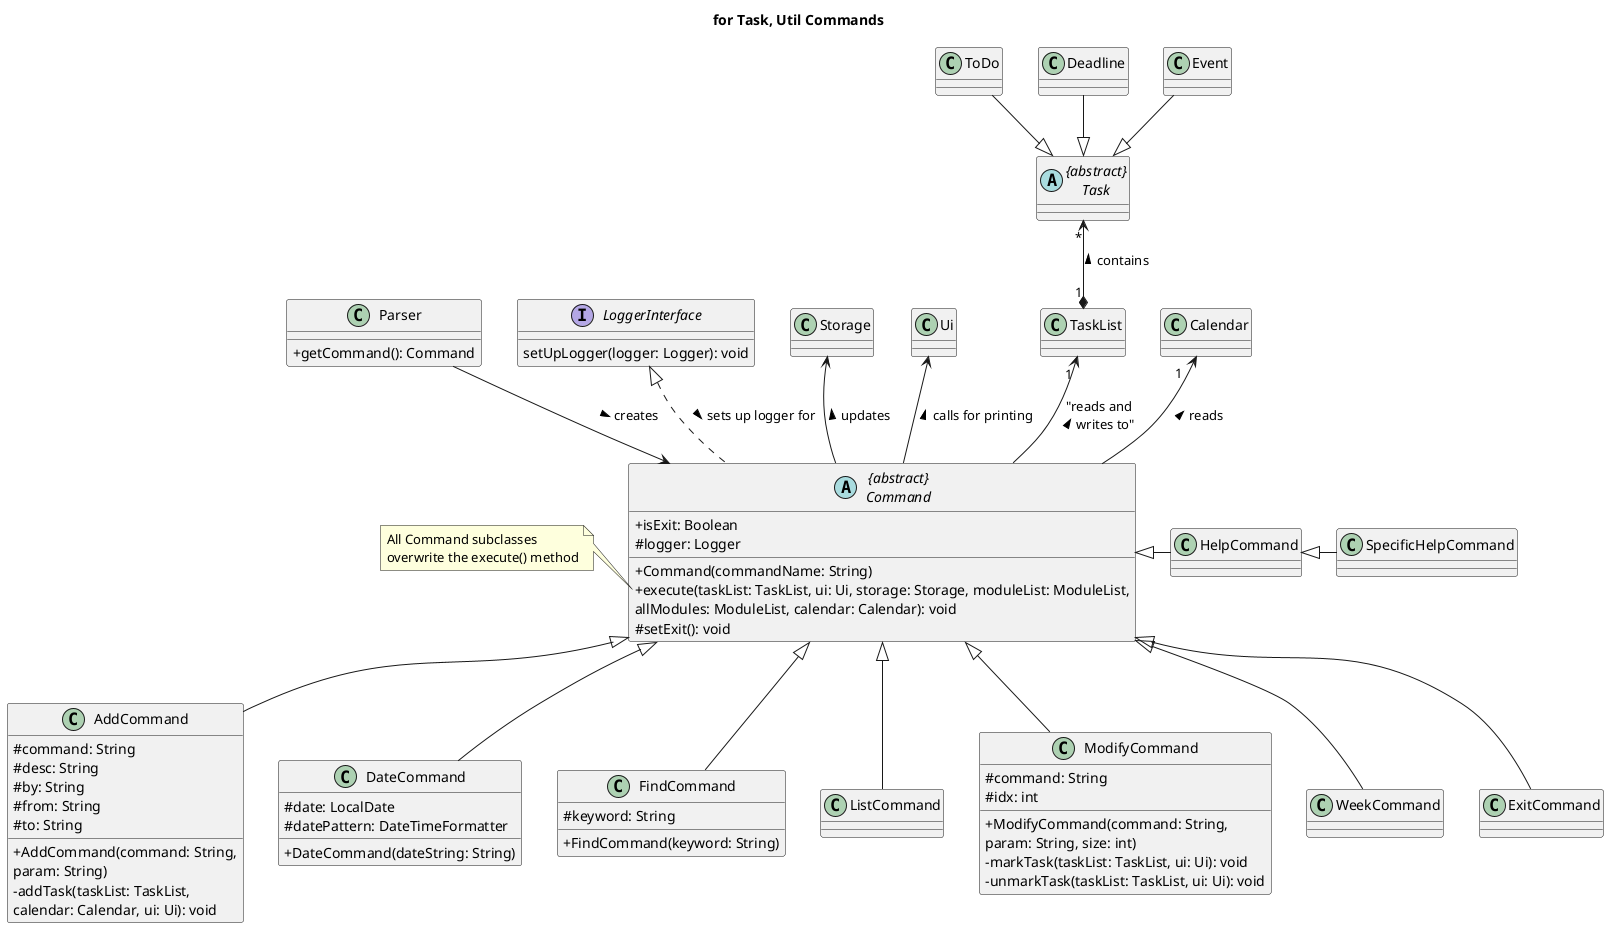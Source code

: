 @startuml
'https://plantuml.com/class-diagram
skinparam classAttributeIconSize 0

title for Task, Util Commands

class Parser {
+ getCommand(): Command
}
Parser --> Command : creates >

abstract class "{abstract}\nCommand" as Command {
+ isExit: Boolean
# logger: Logger
+ Command(commandName: String)
+ execute(taskList: TaskList, ui: Ui, storage: Storage, moduleList: ModuleList,
allModules: ModuleList, calendar: Calendar): void
# setExit(): void
}

note left of Command::execute
    All Command subclasses
    overwrite the execute() method
end note

interface LoggerInterface {
setUpLogger(logger: Logger): void
}
LoggerInterface <|.. Command : sets up logger for >

class AddCommand {
# command: String
# desc: String
# by: String
# from: String
# to: String
__
+ AddCommand(command: String,
param: String)
- addTask(taskList: TaskList,
calendar: Calendar, ui: Ui): void
}
Command <|-- AddCommand

class DateCommand {
# date: LocalDate
# datePattern: DateTimeFormatter
+ DateCommand(dateString: String)
}
Command <|-- DateCommand

class FindCommand{
# keyword: String
+ FindCommand(keyword: String)
}
Command <|-- FindCommand

class ListCommand
Command <|-- ListCommand

class ModifyCommand{
# command: String
# idx: int
+ModifyCommand(command: String,
param: String, size: int)
-markTask(taskList: TaskList, ui: Ui): void
-unmarkTask(taskList: TaskList, ui: Ui): void
}
Command <|-- ModifyCommand

class WeekCommand
Command <|-- WeekCommand

class ExitCommand
Command <|-- ExitCommand

class HelpCommand
Command <|- HelpCommand

class SpecificHelpCommand
HelpCommand <|- SpecificHelpCommand

Storage <-- Command : updates <
Ui <-- Command : calls for printing <
TaskList "1 " <-- Command : "reads and\n writes to" <
abstract class "{abstract}\nTask" as Task
Task "*" <--* "1" TaskList : contains <

Calendar "1   " <-- Command : reads <

ToDo --|> Task
Deadline --|> Task
Event --|> Task

@enduml